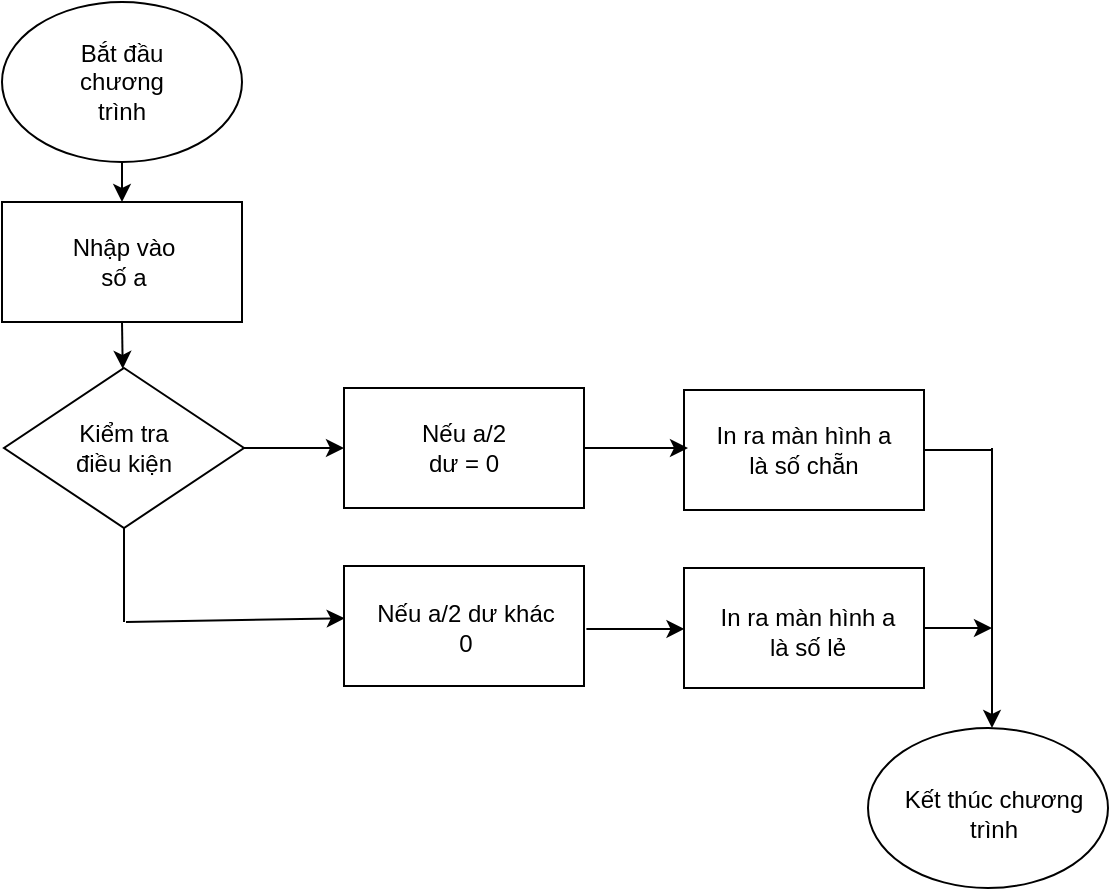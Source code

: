 <mxfile version="24.8.6">
  <diagram name="Trang-1" id="oOxStChYgsKhy0Rm0SQE">
    <mxGraphModel grid="1" page="1" gridSize="10" guides="1" tooltips="1" connect="1" arrows="1" fold="1" pageScale="1" pageWidth="827" pageHeight="1169" math="0" shadow="0">
      <root>
        <mxCell id="0" />
        <mxCell id="1" parent="0" />
        <mxCell id="b15SEscrIKPhLt2ZISZa-1" value="" style="ellipse;whiteSpace=wrap;html=1;" vertex="1" parent="1">
          <mxGeometry x="75" y="87" width="120" height="80" as="geometry" />
        </mxCell>
        <mxCell id="b15SEscrIKPhLt2ZISZa-2" value="Bắt đầu chương trình" style="text;strokeColor=none;align=center;fillColor=none;html=1;verticalAlign=middle;whiteSpace=wrap;rounded=0;" vertex="1" parent="1">
          <mxGeometry x="105" y="112" width="60" height="30" as="geometry" />
        </mxCell>
        <mxCell id="b15SEscrIKPhLt2ZISZa-3" value="" style="endArrow=classic;html=1;rounded=0;exitX=0.5;exitY=1;exitDx=0;exitDy=0;" edge="1" parent="1" source="b15SEscrIKPhLt2ZISZa-1" target="b15SEscrIKPhLt2ZISZa-4">
          <mxGeometry width="50" height="50" relative="1" as="geometry">
            <mxPoint x="111" y="317" as="sourcePoint" />
            <mxPoint x="135" y="217" as="targetPoint" />
          </mxGeometry>
        </mxCell>
        <mxCell id="b15SEscrIKPhLt2ZISZa-4" value="" style="rounded=0;whiteSpace=wrap;html=1;" vertex="1" parent="1">
          <mxGeometry x="75" y="187" width="120" height="60" as="geometry" />
        </mxCell>
        <mxCell id="b15SEscrIKPhLt2ZISZa-5" value="Nhập vào số a" style="text;strokeColor=none;align=center;fillColor=none;html=1;verticalAlign=middle;whiteSpace=wrap;rounded=0;" vertex="1" parent="1">
          <mxGeometry x="106" y="202" width="60" height="30" as="geometry" />
        </mxCell>
        <mxCell id="b15SEscrIKPhLt2ZISZa-10" value="" style="endArrow=classic;html=1;rounded=0;exitX=1;exitY=0.5;exitDx=0;exitDy=0;" edge="1" parent="1" source="b15SEscrIKPhLt2ZISZa-19" target="b15SEscrIKPhLt2ZISZa-26">
          <mxGeometry width="50" height="50" relative="1" as="geometry">
            <mxPoint x="306" y="257" as="sourcePoint" />
            <mxPoint x="248" y="310" as="targetPoint" />
          </mxGeometry>
        </mxCell>
        <mxCell id="b15SEscrIKPhLt2ZISZa-11" value="" style="rounded=0;whiteSpace=wrap;html=1;" vertex="1" parent="1">
          <mxGeometry x="416" y="281" width="120" height="60" as="geometry" />
        </mxCell>
        <mxCell id="b15SEscrIKPhLt2ZISZa-12" value="In ra màn hình a là số chẵn" style="text;strokeColor=none;align=center;fillColor=none;html=1;verticalAlign=middle;whiteSpace=wrap;rounded=0;" vertex="1" parent="1">
          <mxGeometry x="426" y="291" width="100" height="40" as="geometry" />
        </mxCell>
        <mxCell id="b15SEscrIKPhLt2ZISZa-17" value="" style="endArrow=classic;html=1;rounded=0;exitX=0.5;exitY=1;exitDx=0;exitDy=0;" edge="1" parent="1" source="b15SEscrIKPhLt2ZISZa-4" target="b15SEscrIKPhLt2ZISZa-19">
          <mxGeometry width="50" height="50" relative="1" as="geometry">
            <mxPoint x="68" y="347" as="sourcePoint" />
            <mxPoint x="135" y="317" as="targetPoint" />
          </mxGeometry>
        </mxCell>
        <mxCell id="b15SEscrIKPhLt2ZISZa-19" value="" style="rhombus;whiteSpace=wrap;html=1;" vertex="1" parent="1">
          <mxGeometry x="76" y="270" width="120" height="80" as="geometry" />
        </mxCell>
        <mxCell id="b15SEscrIKPhLt2ZISZa-20" value="Kiểm tra điều kiện" style="text;strokeColor=none;align=center;fillColor=none;html=1;verticalAlign=middle;whiteSpace=wrap;rounded=0;" vertex="1" parent="1">
          <mxGeometry x="106" y="295" width="60" height="30" as="geometry" />
        </mxCell>
        <mxCell id="b15SEscrIKPhLt2ZISZa-22" value="" style="rounded=0;whiteSpace=wrap;html=1;" vertex="1" parent="1">
          <mxGeometry x="246.0" y="369" width="120" height="60" as="geometry" />
        </mxCell>
        <mxCell id="b15SEscrIKPhLt2ZISZa-23" value="Nếu a/2 dư khác 0" style="text;strokeColor=none;align=center;fillColor=none;html=1;verticalAlign=middle;whiteSpace=wrap;rounded=0;" vertex="1" parent="1">
          <mxGeometry x="257" y="380" width="100" height="40" as="geometry" />
        </mxCell>
        <mxCell id="b15SEscrIKPhLt2ZISZa-24" value="" style="endArrow=classic;html=1;rounded=0;entryX=0.003;entryY=0.436;entryDx=0;entryDy=0;entryPerimeter=0;" edge="1" parent="1" target="b15SEscrIKPhLt2ZISZa-22">
          <mxGeometry width="50" height="50" relative="1" as="geometry">
            <mxPoint x="137" y="397" as="sourcePoint" />
            <mxPoint x="238" y="417" as="targetPoint" />
          </mxGeometry>
        </mxCell>
        <mxCell id="b15SEscrIKPhLt2ZISZa-25" value="" style="ellipse;whiteSpace=wrap;html=1;" vertex="1" parent="1">
          <mxGeometry x="508" y="450" width="120" height="80" as="geometry" />
        </mxCell>
        <mxCell id="b15SEscrIKPhLt2ZISZa-16" value="Kết thúc chương trình" style="text;strokeColor=none;align=center;fillColor=none;html=1;verticalAlign=middle;whiteSpace=wrap;rounded=0;" vertex="1" parent="1">
          <mxGeometry x="521" y="473" width="100" height="40" as="geometry" />
        </mxCell>
        <mxCell id="b15SEscrIKPhLt2ZISZa-26" value="" style="rounded=0;whiteSpace=wrap;html=1;" vertex="1" parent="1">
          <mxGeometry x="246" y="280" width="120" height="60" as="geometry" />
        </mxCell>
        <mxCell id="b15SEscrIKPhLt2ZISZa-8" value="Nếu a/2 dư = 0" style="text;strokeColor=none;align=center;fillColor=none;html=1;verticalAlign=middle;whiteSpace=wrap;rounded=0;" vertex="1" parent="1">
          <mxGeometry x="276" y="295" width="60" height="30" as="geometry" />
        </mxCell>
        <mxCell id="b15SEscrIKPhLt2ZISZa-27" value="" style="endArrow=classic;html=1;rounded=0;exitX=1;exitY=0.5;exitDx=0;exitDy=0;" edge="1" parent="1" source="b15SEscrIKPhLt2ZISZa-26">
          <mxGeometry width="50" height="50" relative="1" as="geometry">
            <mxPoint x="371" y="309.0" as="sourcePoint" />
            <mxPoint x="418" y="310" as="targetPoint" />
          </mxGeometry>
        </mxCell>
        <mxCell id="b15SEscrIKPhLt2ZISZa-29" value="" style="rounded=0;whiteSpace=wrap;html=1;" vertex="1" parent="1">
          <mxGeometry x="416" y="370.0" width="120" height="60" as="geometry" />
        </mxCell>
        <mxCell id="b15SEscrIKPhLt2ZISZa-30" value="" style="endArrow=none;html=1;rounded=0;exitX=0.5;exitY=1;exitDx=0;exitDy=0;" edge="1" parent="1" source="b15SEscrIKPhLt2ZISZa-19">
          <mxGeometry width="50" height="50" relative="1" as="geometry">
            <mxPoint x="368" y="417" as="sourcePoint" />
            <mxPoint x="136" y="397" as="targetPoint" />
          </mxGeometry>
        </mxCell>
        <mxCell id="b15SEscrIKPhLt2ZISZa-31" value="" style="endArrow=classic;html=1;rounded=0;exitX=1.01;exitY=0.608;exitDx=0;exitDy=0;exitPerimeter=0;entryX=0.002;entryY=0.591;entryDx=0;entryDy=0;entryPerimeter=0;" edge="1" parent="1">
          <mxGeometry width="50" height="50" relative="1" as="geometry">
            <mxPoint x="367.2" y="400.48" as="sourcePoint" />
            <mxPoint x="416.24" y="400.46" as="targetPoint" />
          </mxGeometry>
        </mxCell>
        <mxCell id="b15SEscrIKPhLt2ZISZa-32" value="In ra màn hình a là số lẻ" style="text;strokeColor=none;align=center;fillColor=none;html=1;verticalAlign=middle;whiteSpace=wrap;rounded=0;" vertex="1" parent="1">
          <mxGeometry x="428" y="387" width="100" height="30" as="geometry" />
        </mxCell>
        <mxCell id="b15SEscrIKPhLt2ZISZa-36" value="" style="endArrow=none;html=1;rounded=0;exitX=1;exitY=0.5;exitDx=0;exitDy=0;" edge="1" parent="1" source="b15SEscrIKPhLt2ZISZa-11">
          <mxGeometry width="50" height="50" relative="1" as="geometry">
            <mxPoint x="370" y="380" as="sourcePoint" />
            <mxPoint x="570" y="311" as="targetPoint" />
          </mxGeometry>
        </mxCell>
        <mxCell id="b15SEscrIKPhLt2ZISZa-37" value="" style="endArrow=classic;html=1;rounded=0;" edge="1" parent="1">
          <mxGeometry width="50" height="50" relative="1" as="geometry">
            <mxPoint x="570" y="310" as="sourcePoint" />
            <mxPoint x="570" y="450" as="targetPoint" />
          </mxGeometry>
        </mxCell>
        <mxCell id="b15SEscrIKPhLt2ZISZa-38" value="" style="endArrow=classic;html=1;rounded=0;exitX=1;exitY=0.5;exitDx=0;exitDy=0;" edge="1" parent="1" source="b15SEscrIKPhLt2ZISZa-29">
          <mxGeometry width="50" height="50" relative="1" as="geometry">
            <mxPoint x="460" y="350" as="sourcePoint" />
            <mxPoint x="570" y="400" as="targetPoint" />
          </mxGeometry>
        </mxCell>
      </root>
    </mxGraphModel>
  </diagram>
</mxfile>
